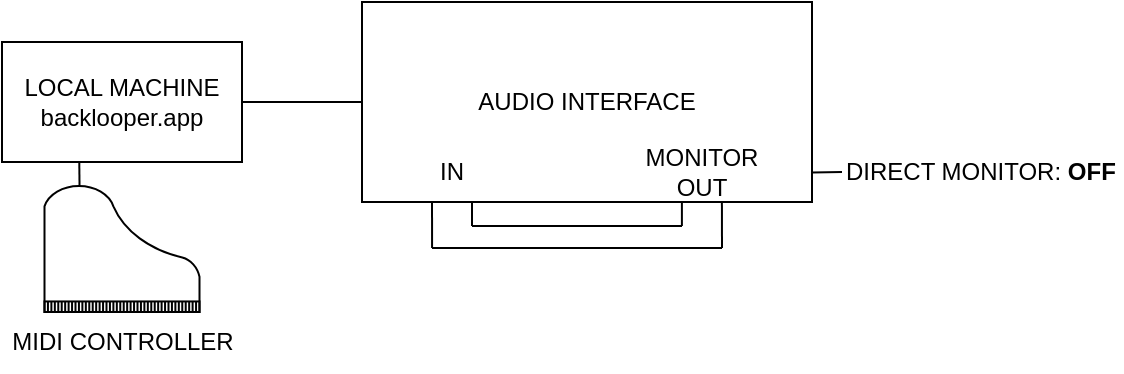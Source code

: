 <mxfile version="24.2.5" type="device">
  <diagram name="Page-1" id="rJQPekzfeNoyRQ2W5Rkj">
    <mxGraphModel dx="1185" dy="632" grid="1" gridSize="10" guides="1" tooltips="1" connect="1" arrows="1" fold="1" page="1" pageScale="1" pageWidth="850" pageHeight="1100" math="0" shadow="0">
      <root>
        <mxCell id="0" />
        <mxCell id="1" parent="0" />
        <mxCell id="cTAqc33qcr-0JJSRlgGz-3" value="LOCAL MACHINE&lt;br&gt;backlooper.app" style="rounded=0;whiteSpace=wrap;html=1;shadow=0;dashed=0;strokeColor=default;strokeWidth=1;fontFamily=Helvetica;fontSize=12;fontColor=default;fillColor=default;" parent="1" vertex="1">
          <mxGeometry x="200" y="370" width="120" height="60" as="geometry" />
        </mxCell>
        <mxCell id="cTAqc33qcr-0JJSRlgGz-9" style="edgeStyle=orthogonalEdgeStyle;rounded=0;orthogonalLoop=1;jettySize=auto;html=1;exitX=0;exitY=0.5;exitDx=0;exitDy=0;entryX=1;entryY=0.5;entryDx=0;entryDy=0;fontFamily=Helvetica;fontSize=12;fontColor=default;endArrow=none;endFill=0;" parent="1" source="cTAqc33qcr-0JJSRlgGz-4" target="cTAqc33qcr-0JJSRlgGz-3" edge="1">
          <mxGeometry relative="1" as="geometry" />
        </mxCell>
        <mxCell id="cTAqc33qcr-0JJSRlgGz-4" value="AUDIO INTERFACE" style="rounded=0;whiteSpace=wrap;html=1;shadow=0;dashed=0;strokeColor=default;strokeWidth=1;fontFamily=Helvetica;fontSize=12;fontColor=default;fillColor=default;" parent="1" vertex="1">
          <mxGeometry x="380" y="350" width="225" height="100" as="geometry" />
        </mxCell>
        <mxCell id="cTAqc33qcr-0JJSRlgGz-14" value="IN" style="text;html=1;strokeColor=none;fillColor=none;align=center;verticalAlign=middle;whiteSpace=wrap;rounded=0;fontSize=12;fontFamily=Helvetica;fontColor=default;" parent="1" vertex="1">
          <mxGeometry x="395" y="420" width="60" height="30" as="geometry" />
        </mxCell>
        <mxCell id="cTAqc33qcr-0JJSRlgGz-15" value="MONITOR OUT" style="text;html=1;strokeColor=none;fillColor=none;align=center;verticalAlign=middle;whiteSpace=wrap;rounded=0;fontSize=12;fontFamily=Helvetica;fontColor=default;" parent="1" vertex="1">
          <mxGeometry x="520" y="420" width="60" height="30" as="geometry" />
        </mxCell>
        <mxCell id="cTAqc33qcr-0JJSRlgGz-17" value="DIRECT MONITOR: &lt;b&gt;OFF&lt;/b&gt;" style="text;html=1;strokeColor=none;fillColor=none;align=left;verticalAlign=middle;whiteSpace=wrap;rounded=0;fontSize=12;fontFamily=Helvetica;fontColor=default;" parent="1" vertex="1">
          <mxGeometry x="620" y="420" width="140" height="30" as="geometry" />
        </mxCell>
        <mxCell id="cTAqc33qcr-0JJSRlgGz-20" value="" style="endArrow=none;html=1;rounded=0;fontFamily=Helvetica;fontSize=12;fontColor=default;entryX=0;entryY=0.5;entryDx=0;entryDy=0;exitX=1;exitY=0.852;exitDx=0;exitDy=0;exitPerimeter=0;" parent="1" source="cTAqc33qcr-0JJSRlgGz-4" target="cTAqc33qcr-0JJSRlgGz-17" edge="1">
          <mxGeometry width="50" height="50" relative="1" as="geometry">
            <mxPoint x="440" y="470" as="sourcePoint" />
            <mxPoint x="490" y="420" as="targetPoint" />
          </mxGeometry>
        </mxCell>
        <mxCell id="cnq3lA6U5uDbP1lRdnaw-8" value="MIDI CONTROLLER" style="text;html=1;strokeColor=none;fillColor=none;align=center;verticalAlign=middle;whiteSpace=wrap;rounded=0;fontSize=12;fontFamily=Helvetica;fontColor=default;" parent="1" vertex="1">
          <mxGeometry x="202.5" y="505" width="115" height="30" as="geometry" />
        </mxCell>
        <mxCell id="cnq3lA6U5uDbP1lRdnaw-9" value="" style="verticalLabelPosition=bottom;html=1;verticalAlign=top;align=center;shape=mxgraph.floorplan.piano;" parent="1" vertex="1">
          <mxGeometry x="221.25" y="442" width="77.5" height="63" as="geometry" />
        </mxCell>
        <mxCell id="cnq3lA6U5uDbP1lRdnaw-11" style="edgeStyle=orthogonalEdgeStyle;rounded=0;orthogonalLoop=1;jettySize=auto;html=1;fontFamily=Helvetica;fontSize=12;fontColor=default;endArrow=none;endFill=0;entryX=0.226;entryY=0.002;entryDx=0;entryDy=0;entryPerimeter=0;exitX=0.322;exitY=1;exitDx=0;exitDy=0;exitPerimeter=0;" parent="1" source="cTAqc33qcr-0JJSRlgGz-3" target="cnq3lA6U5uDbP1lRdnaw-9" edge="1">
          <mxGeometry relative="1" as="geometry">
            <mxPoint x="260" y="440" as="sourcePoint" />
            <mxPoint x="260" y="442" as="targetPoint" />
          </mxGeometry>
        </mxCell>
        <mxCell id="cnq3lA6U5uDbP1lRdnaw-13" style="edgeStyle=orthogonalEdgeStyle;rounded=0;orthogonalLoop=1;jettySize=auto;html=1;fontFamily=Helvetica;fontSize=12;fontColor=default;endArrow=none;endFill=0;entryX=0.226;entryY=0.002;entryDx=0;entryDy=0;entryPerimeter=0;exitX=0.322;exitY=1;exitDx=0;exitDy=0;exitPerimeter=0;" parent="1" edge="1">
          <mxGeometry relative="1" as="geometry">
            <mxPoint x="435" y="450" as="sourcePoint" />
            <mxPoint x="435" y="462" as="targetPoint" />
          </mxGeometry>
        </mxCell>
        <mxCell id="BK9XNeUYod8aSXV8BIyg-16" style="edgeStyle=orthogonalEdgeStyle;rounded=0;orthogonalLoop=1;jettySize=auto;html=1;fontFamily=Helvetica;fontSize=12;fontColor=default;endArrow=none;endFill=0;entryX=0.226;entryY=0.002;entryDx=0;entryDy=0;entryPerimeter=0;exitX=0.322;exitY=1;exitDx=0;exitDy=0;exitPerimeter=0;" edge="1" parent="1">
          <mxGeometry relative="1" as="geometry">
            <mxPoint x="539.95" y="450" as="sourcePoint" />
            <mxPoint x="539.95" y="462" as="targetPoint" />
          </mxGeometry>
        </mxCell>
        <mxCell id="BK9XNeUYod8aSXV8BIyg-17" style="edgeStyle=orthogonalEdgeStyle;rounded=0;orthogonalLoop=1;jettySize=auto;html=1;fontFamily=Helvetica;fontSize=12;fontColor=default;endArrow=none;endFill=0;exitX=0.322;exitY=1;exitDx=0;exitDy=0;exitPerimeter=0;" edge="1" parent="1">
          <mxGeometry relative="1" as="geometry">
            <mxPoint x="559.95" y="450" as="sourcePoint" />
            <mxPoint x="560" y="473" as="targetPoint" />
          </mxGeometry>
        </mxCell>
        <mxCell id="BK9XNeUYod8aSXV8BIyg-18" style="edgeStyle=orthogonalEdgeStyle;rounded=0;orthogonalLoop=1;jettySize=auto;html=1;fontFamily=Helvetica;fontSize=12;fontColor=default;endArrow=none;endFill=0;" edge="1" parent="1">
          <mxGeometry relative="1" as="geometry">
            <mxPoint x="435" y="462" as="sourcePoint" />
            <mxPoint x="540" y="462" as="targetPoint" />
          </mxGeometry>
        </mxCell>
        <mxCell id="BK9XNeUYod8aSXV8BIyg-19" style="edgeStyle=orthogonalEdgeStyle;rounded=0;orthogonalLoop=1;jettySize=auto;html=1;fontFamily=Helvetica;fontSize=12;fontColor=default;endArrow=none;endFill=0;exitX=0.322;exitY=1;exitDx=0;exitDy=0;exitPerimeter=0;" edge="1" parent="1">
          <mxGeometry relative="1" as="geometry">
            <mxPoint x="415.0" y="450" as="sourcePoint" />
            <mxPoint x="415.05" y="473" as="targetPoint" />
          </mxGeometry>
        </mxCell>
        <mxCell id="BK9XNeUYod8aSXV8BIyg-20" style="edgeStyle=orthogonalEdgeStyle;rounded=0;orthogonalLoop=1;jettySize=auto;html=1;fontFamily=Helvetica;fontSize=12;fontColor=default;endArrow=none;endFill=0;" edge="1" parent="1">
          <mxGeometry relative="1" as="geometry">
            <mxPoint x="560" y="473" as="sourcePoint" />
            <mxPoint x="415" y="473" as="targetPoint" />
          </mxGeometry>
        </mxCell>
      </root>
    </mxGraphModel>
  </diagram>
</mxfile>

